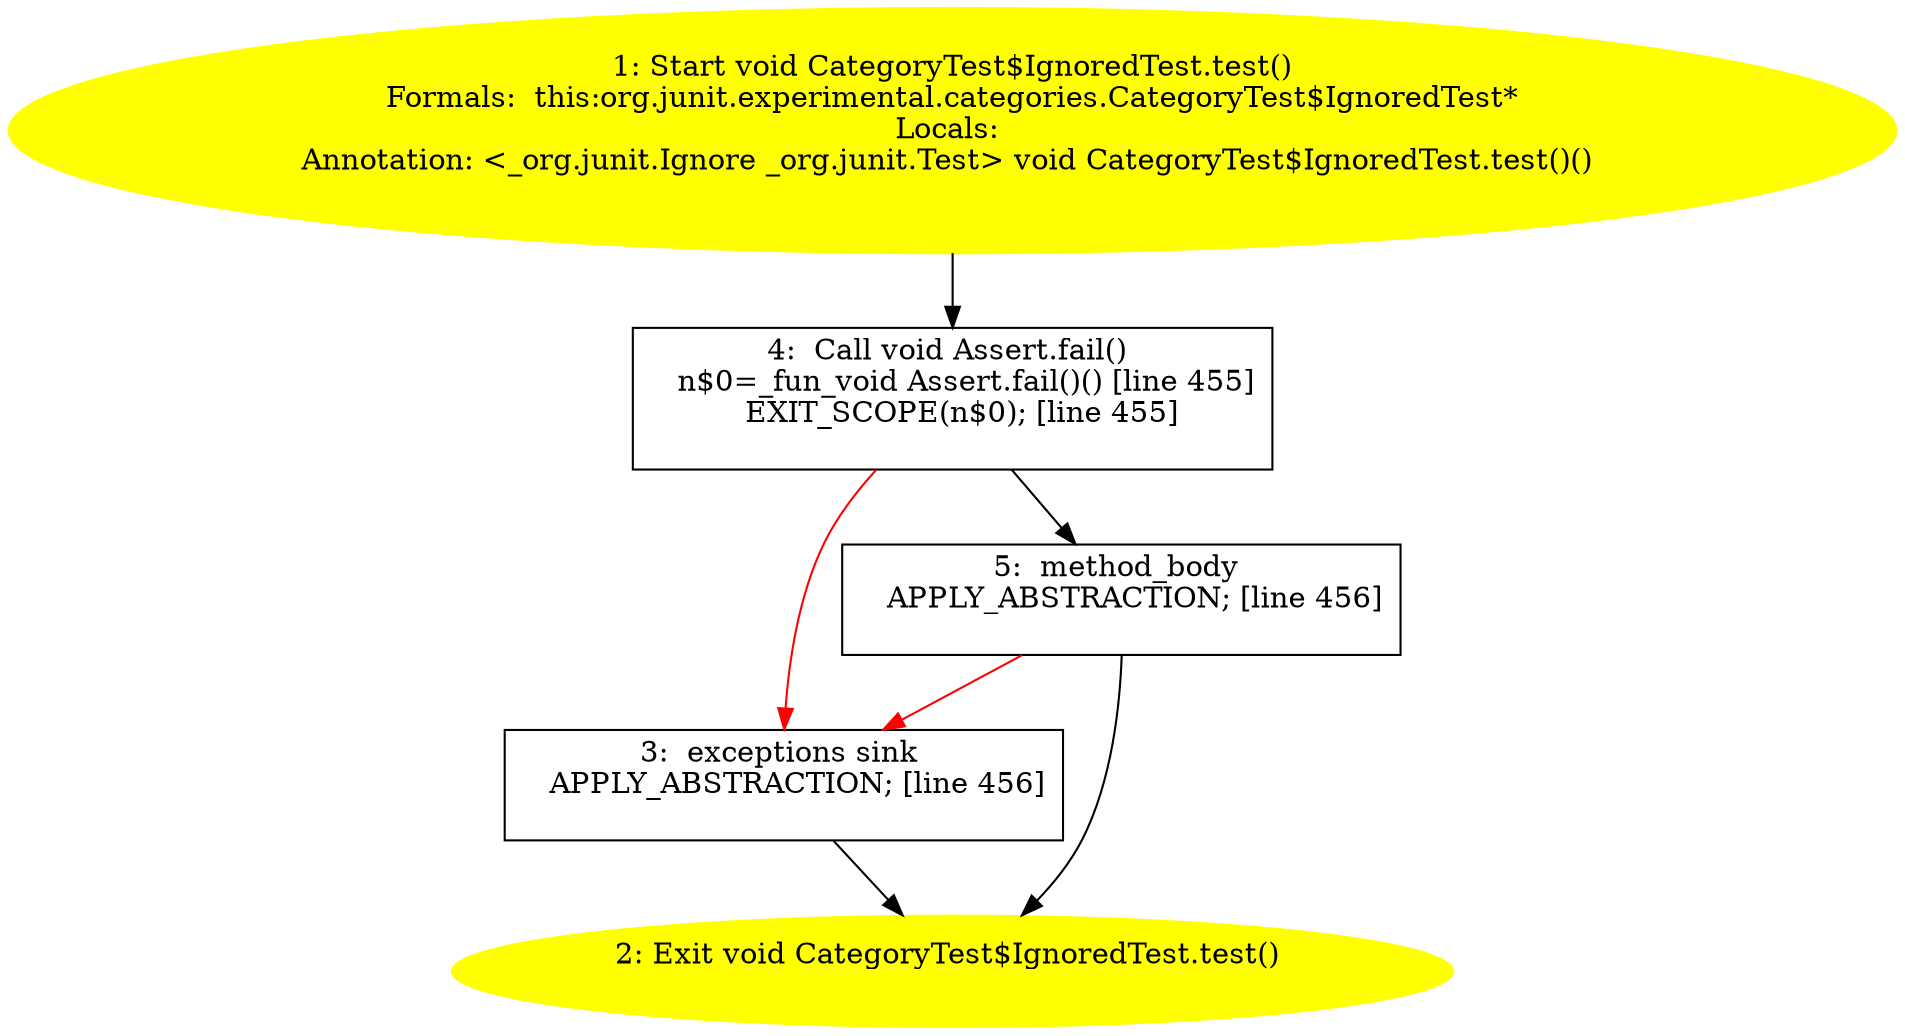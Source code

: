 /* @generated */
digraph cfg {
"org.junit.experimental.categories.CategoryTest$IgnoredTest.test():void.b057d1bf884e313745dd0b7236b49c65_1" [label="1: Start void CategoryTest$IgnoredTest.test()\nFormals:  this:org.junit.experimental.categories.CategoryTest$IgnoredTest*\nLocals: \nAnnotation: <_org.junit.Ignore _org.junit.Test> void CategoryTest$IgnoredTest.test()() \n  " color=yellow style=filled]
	

	 "org.junit.experimental.categories.CategoryTest$IgnoredTest.test():void.b057d1bf884e313745dd0b7236b49c65_1" -> "org.junit.experimental.categories.CategoryTest$IgnoredTest.test():void.b057d1bf884e313745dd0b7236b49c65_4" ;
"org.junit.experimental.categories.CategoryTest$IgnoredTest.test():void.b057d1bf884e313745dd0b7236b49c65_2" [label="2: Exit void CategoryTest$IgnoredTest.test() \n  " color=yellow style=filled]
	

"org.junit.experimental.categories.CategoryTest$IgnoredTest.test():void.b057d1bf884e313745dd0b7236b49c65_3" [label="3:  exceptions sink \n   APPLY_ABSTRACTION; [line 456]\n " shape="box"]
	

	 "org.junit.experimental.categories.CategoryTest$IgnoredTest.test():void.b057d1bf884e313745dd0b7236b49c65_3" -> "org.junit.experimental.categories.CategoryTest$IgnoredTest.test():void.b057d1bf884e313745dd0b7236b49c65_2" ;
"org.junit.experimental.categories.CategoryTest$IgnoredTest.test():void.b057d1bf884e313745dd0b7236b49c65_4" [label="4:  Call void Assert.fail() \n   n$0=_fun_void Assert.fail()() [line 455]\n  EXIT_SCOPE(n$0); [line 455]\n " shape="box"]
	

	 "org.junit.experimental.categories.CategoryTest$IgnoredTest.test():void.b057d1bf884e313745dd0b7236b49c65_4" -> "org.junit.experimental.categories.CategoryTest$IgnoredTest.test():void.b057d1bf884e313745dd0b7236b49c65_5" ;
	 "org.junit.experimental.categories.CategoryTest$IgnoredTest.test():void.b057d1bf884e313745dd0b7236b49c65_4" -> "org.junit.experimental.categories.CategoryTest$IgnoredTest.test():void.b057d1bf884e313745dd0b7236b49c65_3" [color="red" ];
"org.junit.experimental.categories.CategoryTest$IgnoredTest.test():void.b057d1bf884e313745dd0b7236b49c65_5" [label="5:  method_body \n   APPLY_ABSTRACTION; [line 456]\n " shape="box"]
	

	 "org.junit.experimental.categories.CategoryTest$IgnoredTest.test():void.b057d1bf884e313745dd0b7236b49c65_5" -> "org.junit.experimental.categories.CategoryTest$IgnoredTest.test():void.b057d1bf884e313745dd0b7236b49c65_2" ;
	 "org.junit.experimental.categories.CategoryTest$IgnoredTest.test():void.b057d1bf884e313745dd0b7236b49c65_5" -> "org.junit.experimental.categories.CategoryTest$IgnoredTest.test():void.b057d1bf884e313745dd0b7236b49c65_3" [color="red" ];
}
